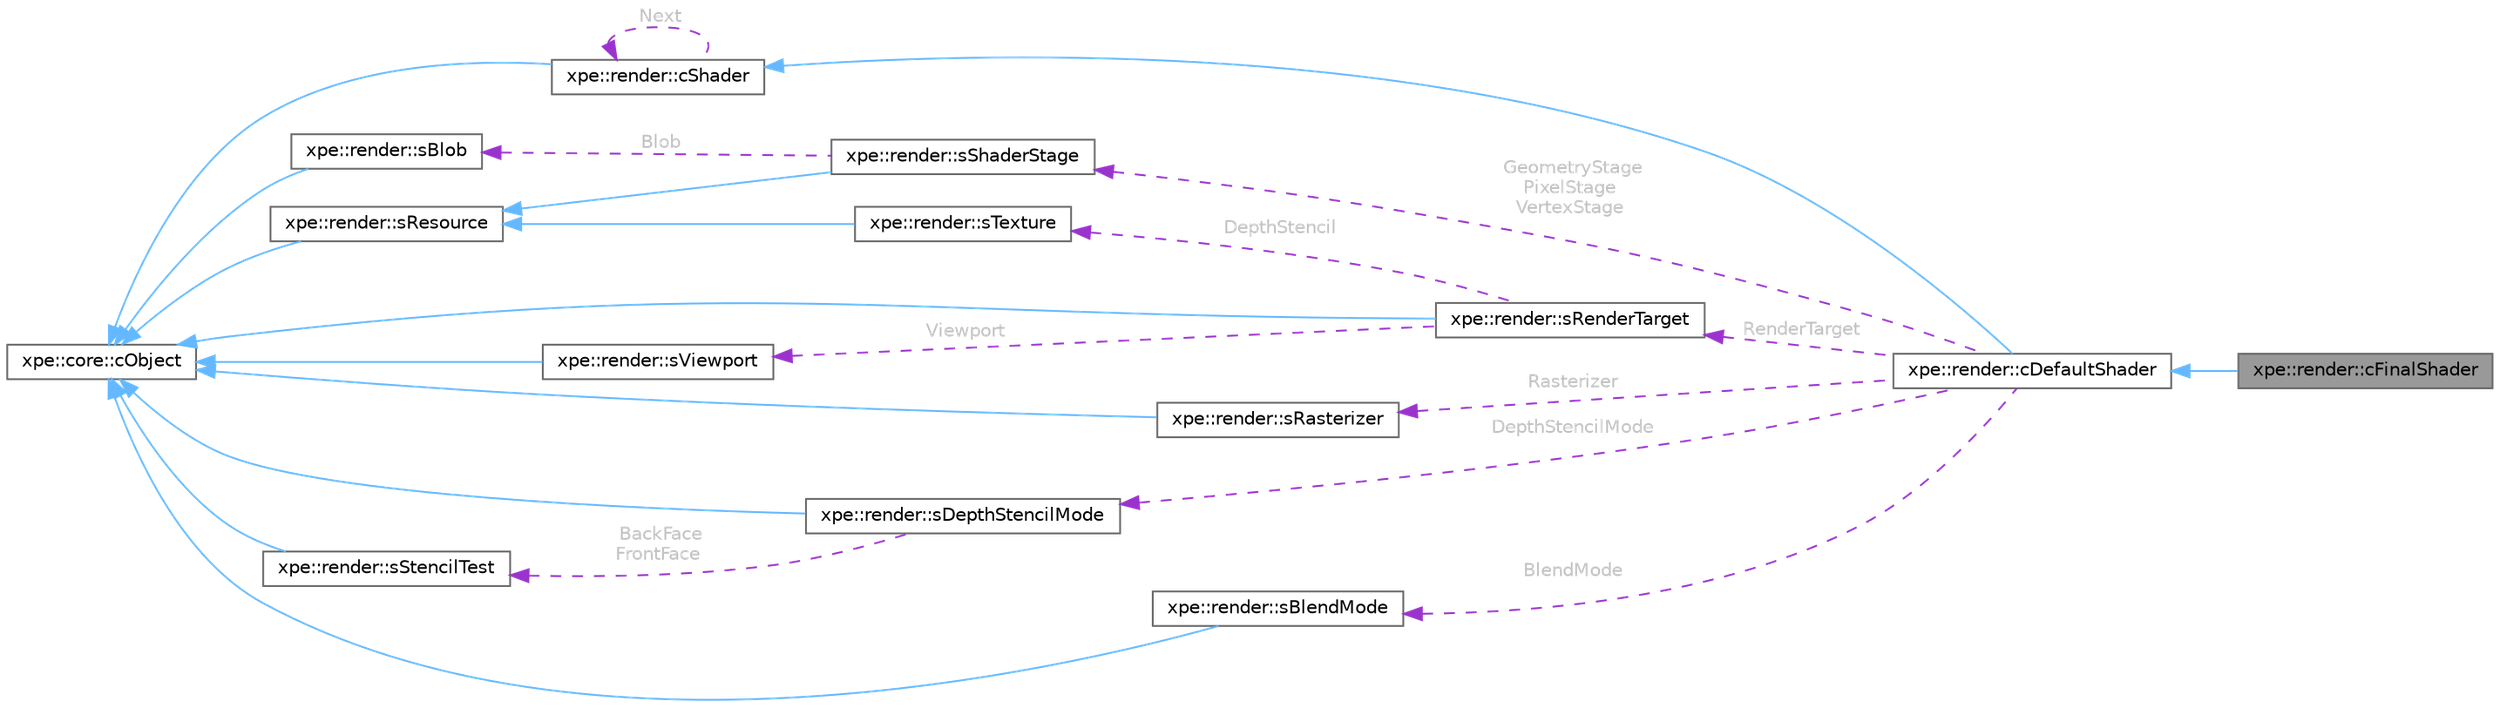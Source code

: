 digraph "xpe::render::cFinalShader"
{
 // LATEX_PDF_SIZE
  bgcolor="transparent";
  edge [fontname=Helvetica,fontsize=10,labelfontname=Helvetica,labelfontsize=10];
  node [fontname=Helvetica,fontsize=10,shape=box,height=0.2,width=0.4];
  rankdir="LR";
  Node1 [id="Node000001",label="xpe::render::cFinalShader",height=0.2,width=0.4,color="gray40", fillcolor="grey60", style="filled", fontcolor="black",tooltip=" "];
  Node2 -> Node1 [id="edge24_Node000001_Node000002",dir="back",color="steelblue1",style="solid",tooltip=" "];
  Node2 [id="Node000002",label="xpe::render::cDefaultShader",height=0.2,width=0.4,color="gray40", fillcolor="white", style="filled",URL="$classxpe_1_1render_1_1c_default_shader.html",tooltip=" "];
  Node3 -> Node2 [id="edge25_Node000002_Node000003",dir="back",color="steelblue1",style="solid",tooltip=" "];
  Node3 [id="Node000003",label="xpe::render::cShader",height=0.2,width=0.4,color="gray40", fillcolor="white", style="filled",URL="$classxpe_1_1render_1_1c_shader.html",tooltip=" "];
  Node4 -> Node3 [id="edge26_Node000003_Node000004",dir="back",color="steelblue1",style="solid",tooltip=" "];
  Node4 [id="Node000004",label="xpe::core::cObject",height=0.2,width=0.4,color="gray40", fillcolor="white", style="filled",URL="$classxpe_1_1core_1_1c_object.html",tooltip=" "];
  Node3 -> Node3 [id="edge27_Node000003_Node000003",dir="back",color="darkorchid3",style="dashed",tooltip=" ",label=" Next",fontcolor="grey" ];
  Node5 -> Node2 [id="edge28_Node000002_Node000005",dir="back",color="darkorchid3",style="dashed",tooltip=" ",label=" GeometryStage\nPixelStage\nVertexStage",fontcolor="grey" ];
  Node5 [id="Node000005",label="xpe::render::sShaderStage",height=0.2,width=0.4,color="gray40", fillcolor="white", style="filled",URL="$structxpe_1_1render_1_1s_shader_stage.html",tooltip=" "];
  Node6 -> Node5 [id="edge29_Node000005_Node000006",dir="back",color="steelblue1",style="solid",tooltip=" "];
  Node6 [id="Node000006",label="xpe::render::sResource",height=0.2,width=0.4,color="gray40", fillcolor="white", style="filled",URL="$structxpe_1_1render_1_1s_resource.html",tooltip=" "];
  Node4 -> Node6 [id="edge30_Node000006_Node000004",dir="back",color="steelblue1",style="solid",tooltip=" "];
  Node7 -> Node5 [id="edge31_Node000005_Node000007",dir="back",color="darkorchid3",style="dashed",tooltip=" ",label=" Blob",fontcolor="grey" ];
  Node7 [id="Node000007",label="xpe::render::sBlob",height=0.2,width=0.4,color="gray40", fillcolor="white", style="filled",URL="$structxpe_1_1render_1_1s_blob.html",tooltip=" "];
  Node4 -> Node7 [id="edge32_Node000007_Node000004",dir="back",color="steelblue1",style="solid",tooltip=" "];
  Node8 -> Node2 [id="edge33_Node000002_Node000008",dir="back",color="darkorchid3",style="dashed",tooltip=" ",label=" RenderTarget",fontcolor="grey" ];
  Node8 [id="Node000008",label="xpe::render::sRenderTarget",height=0.2,width=0.4,color="gray40", fillcolor="white", style="filled",URL="$structxpe_1_1render_1_1s_render_target.html",tooltip=" "];
  Node4 -> Node8 [id="edge34_Node000008_Node000004",dir="back",color="steelblue1",style="solid",tooltip=" "];
  Node9 -> Node8 [id="edge35_Node000008_Node000009",dir="back",color="darkorchid3",style="dashed",tooltip=" ",label=" DepthStencil",fontcolor="grey" ];
  Node9 [id="Node000009",label="xpe::render::sTexture",height=0.2,width=0.4,color="gray40", fillcolor="white", style="filled",URL="$structxpe_1_1render_1_1s_texture.html",tooltip=" "];
  Node6 -> Node9 [id="edge36_Node000009_Node000006",dir="back",color="steelblue1",style="solid",tooltip=" "];
  Node10 -> Node8 [id="edge37_Node000008_Node000010",dir="back",color="darkorchid3",style="dashed",tooltip=" ",label=" Viewport",fontcolor="grey" ];
  Node10 [id="Node000010",label="xpe::render::sViewport",height=0.2,width=0.4,color="gray40", fillcolor="white", style="filled",URL="$structxpe_1_1render_1_1s_viewport.html",tooltip=" "];
  Node4 -> Node10 [id="edge38_Node000010_Node000004",dir="back",color="steelblue1",style="solid",tooltip=" "];
  Node11 -> Node2 [id="edge39_Node000002_Node000011",dir="back",color="darkorchid3",style="dashed",tooltip=" ",label=" Rasterizer",fontcolor="grey" ];
  Node11 [id="Node000011",label="xpe::render::sRasterizer",height=0.2,width=0.4,color="gray40", fillcolor="white", style="filled",URL="$structxpe_1_1render_1_1s_rasterizer.html",tooltip=" "];
  Node4 -> Node11 [id="edge40_Node000011_Node000004",dir="back",color="steelblue1",style="solid",tooltip=" "];
  Node12 -> Node2 [id="edge41_Node000002_Node000012",dir="back",color="darkorchid3",style="dashed",tooltip=" ",label=" DepthStencilMode",fontcolor="grey" ];
  Node12 [id="Node000012",label="xpe::render::sDepthStencilMode",height=0.2,width=0.4,color="gray40", fillcolor="white", style="filled",URL="$structxpe_1_1render_1_1s_depth_stencil_mode.html",tooltip=" "];
  Node4 -> Node12 [id="edge42_Node000012_Node000004",dir="back",color="steelblue1",style="solid",tooltip=" "];
  Node13 -> Node12 [id="edge43_Node000012_Node000013",dir="back",color="darkorchid3",style="dashed",tooltip=" ",label=" BackFace\nFrontFace",fontcolor="grey" ];
  Node13 [id="Node000013",label="xpe::render::sStencilTest",height=0.2,width=0.4,color="gray40", fillcolor="white", style="filled",URL="$structxpe_1_1render_1_1s_stencil_test.html",tooltip=" "];
  Node4 -> Node13 [id="edge44_Node000013_Node000004",dir="back",color="steelblue1",style="solid",tooltip=" "];
  Node14 -> Node2 [id="edge45_Node000002_Node000014",dir="back",color="darkorchid3",style="dashed",tooltip=" ",label=" BlendMode",fontcolor="grey" ];
  Node14 [id="Node000014",label="xpe::render::sBlendMode",height=0.2,width=0.4,color="gray40", fillcolor="white", style="filled",URL="$structxpe_1_1render_1_1s_blend_mode.html",tooltip=" "];
  Node4 -> Node14 [id="edge46_Node000014_Node000004",dir="back",color="steelblue1",style="solid",tooltip=" "];
}
